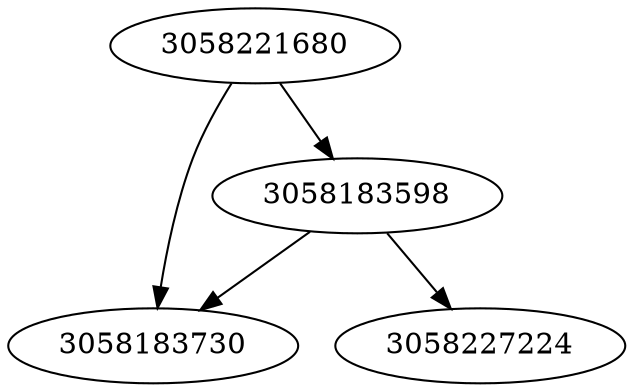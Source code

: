 strict digraph  {
3058221680;
3058227224;
3058183730;
3058183598;
3058221680 -> 3058183730;
3058221680 -> 3058183598;
3058183598 -> 3058183730;
3058183598 -> 3058227224;
}
